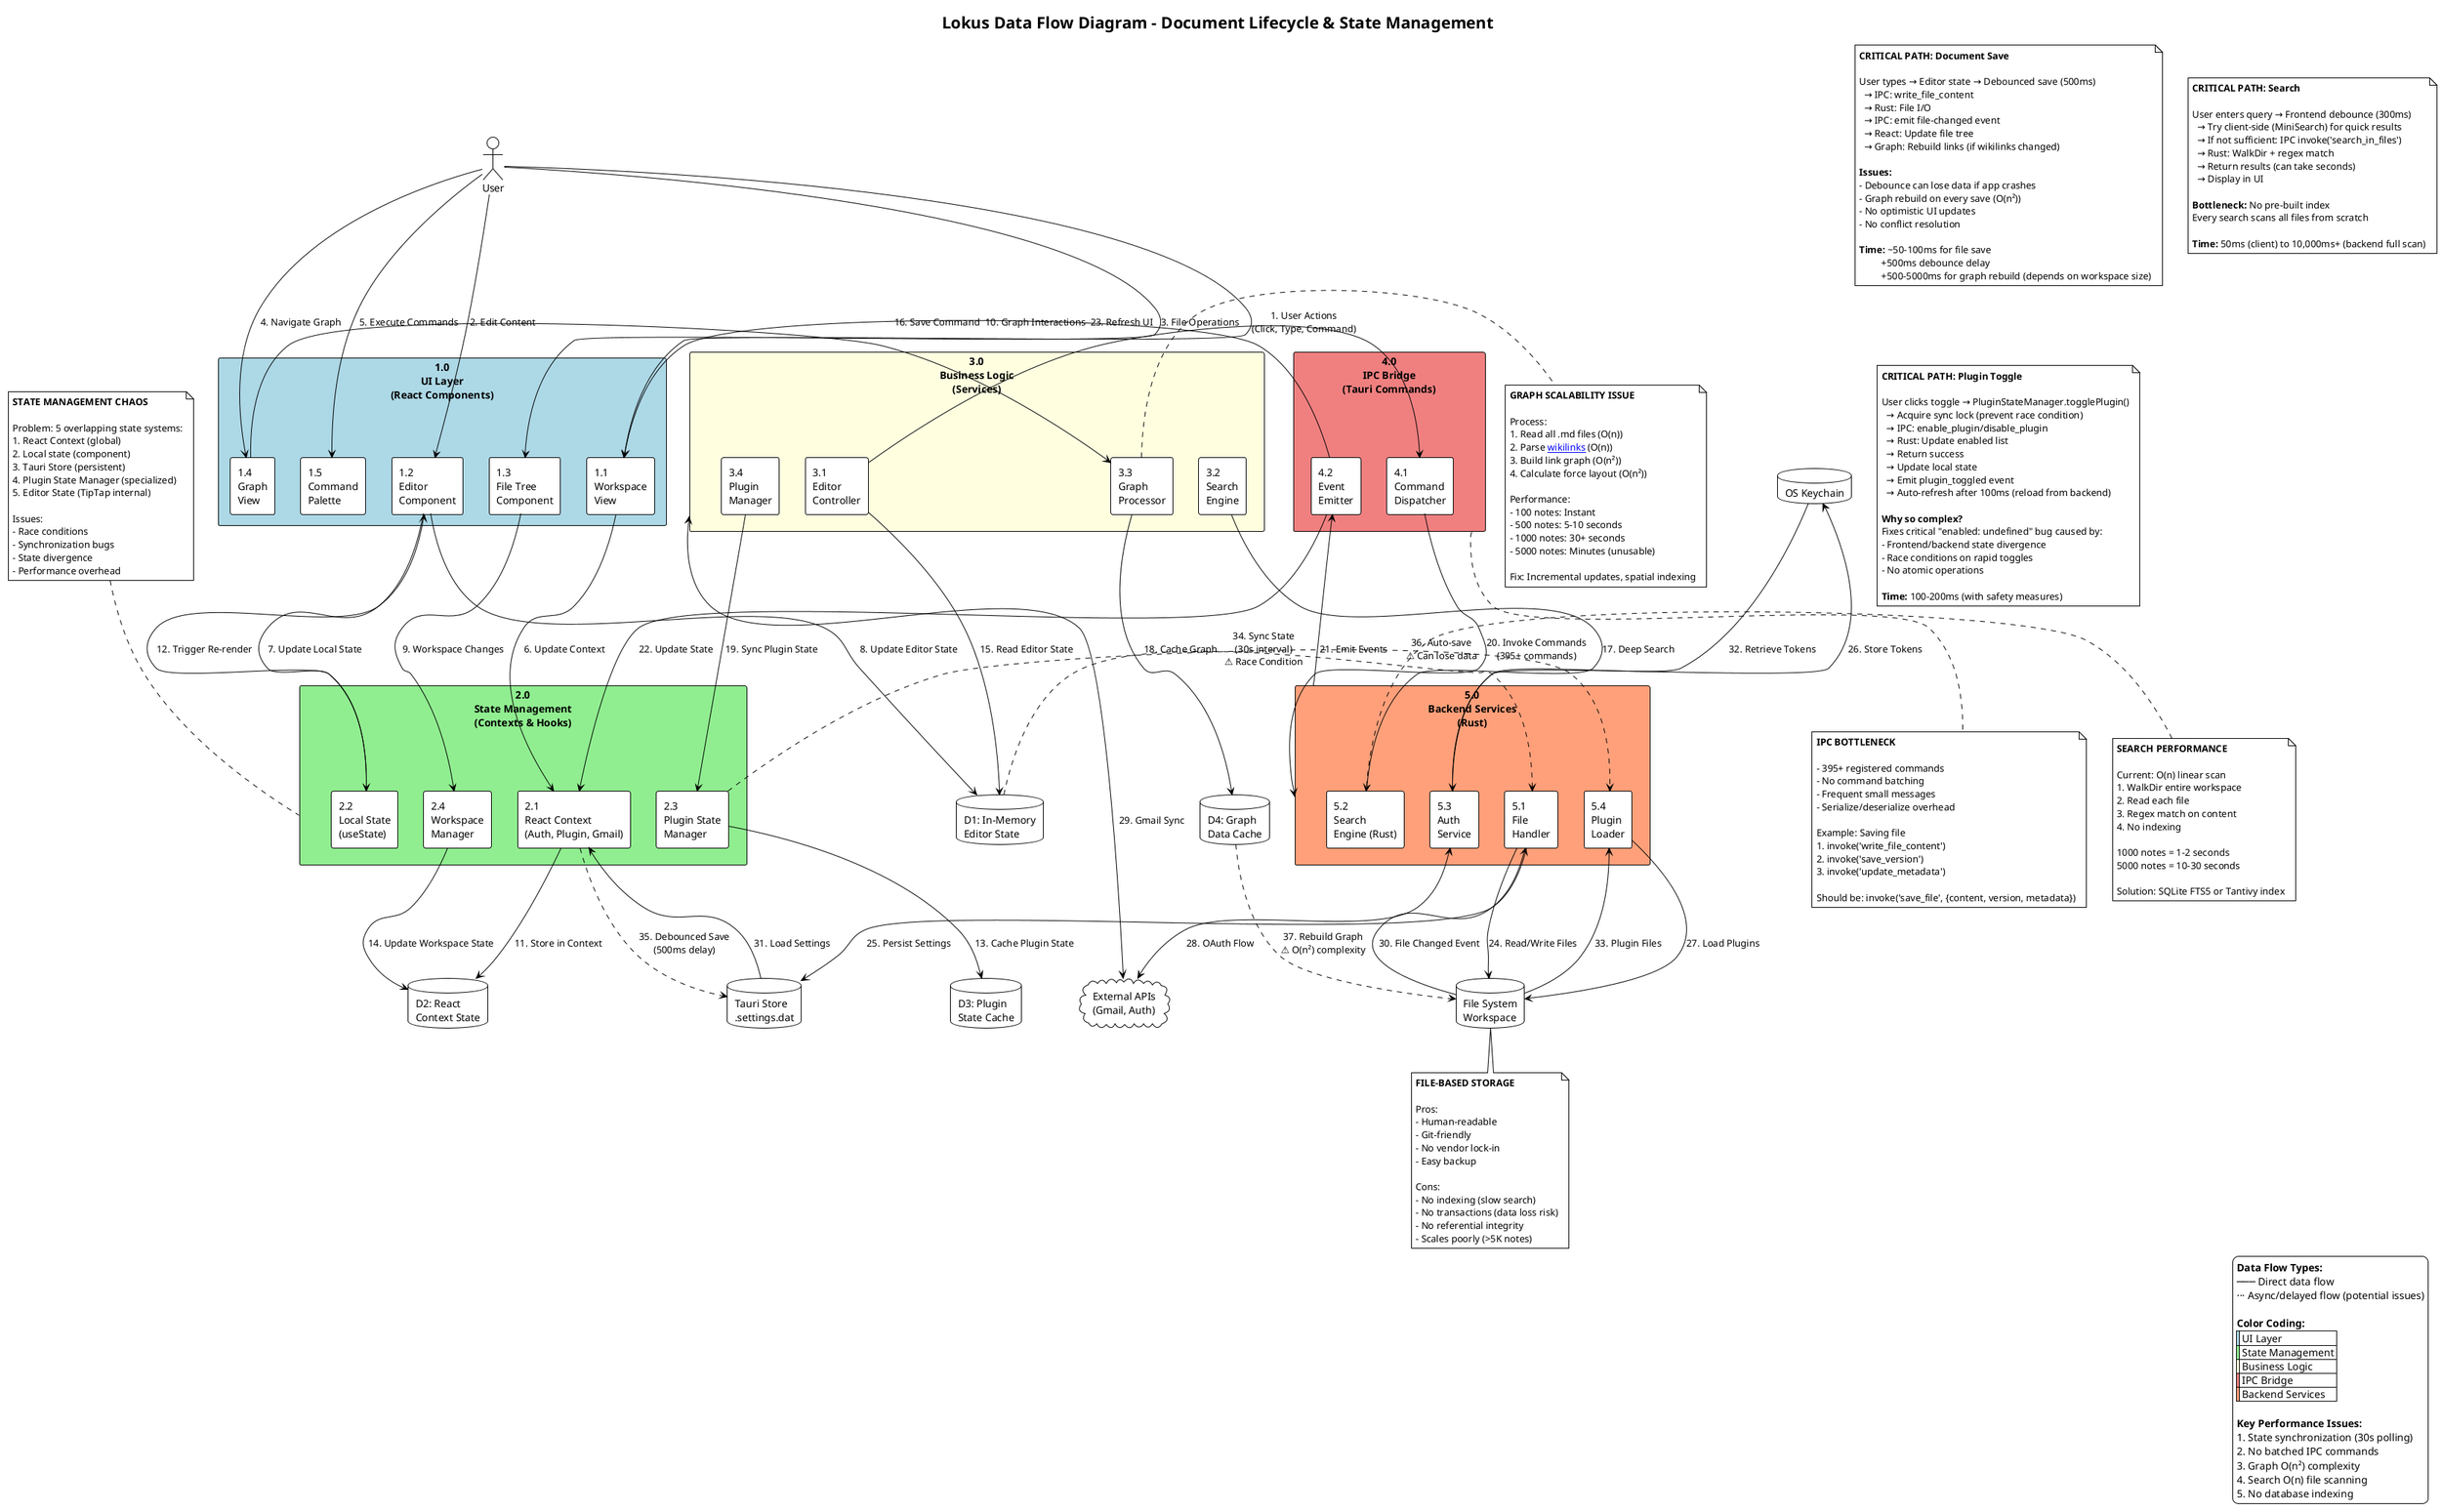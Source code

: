 @startuml Data Flow Diagram - Lokus
!theme plain

title Lokus Data Flow Diagram - Document Lifecycle & State Management

' ===== EXTERNAL ENTITIES =====
actor User as user
database "File System\nWorkspace" as fs
database "Tauri Store\n.settings.dat" as store
database "OS Keychain" as keychain
cloud "External APIs\n(Gmail, Auth)" as external

' ===== PROCESSES =====
rectangle "1.0\nUI Layer\n(React Components)" as ui #LightBlue {
    rectangle "1.1\nWorkspace\nView" as workspace
    rectangle "1.2\nEditor\nComponent" as editor
    rectangle "1.3\nFile Tree\nComponent" as filetree
    rectangle "1.4\nGraph\nView" as graph
    rectangle "1.5\nCommand\nPalette" as cmd
}

rectangle "2.0\nState Management\n(Contexts & Hooks)" as state #LightGreen {
    rectangle "2.1\nReact Context\n(Auth, Plugin, Gmail)" as context
    rectangle "2.2\nLocal State\n(useState)" as local
    rectangle "2.3\nPlugin State\nManager" as pluginstate
    rectangle "2.4\nWorkspace\nManager" as wsmanager
}

rectangle "3.0\nBusiness Logic\n(Services)" as logic #LightYellow {
    rectangle "3.1\nEditor\nController" as editorlogic
    rectangle "3.2\nSearch\nEngine" as search
    rectangle "3.3\nGraph\nProcessor" as graphproc
    rectangle "3.4\nPlugin\nManager" as pluginmgr
}

rectangle "4.0\nIPC Bridge\n(Tauri Commands)" as ipc #LightCoral {
    rectangle "4.1\nCommand\nDispatcher" as dispatcher
    rectangle "4.2\nEvent\nEmitter" as events
}

rectangle "5.0\nBackend Services\n(Rust)" as backend #LightSalmon {
    rectangle "5.1\nFile\nHandler" as filehandler
    rectangle "5.2\nSearch\nEngine (Rust)" as searchrust
    rectangle "5.3\nAuth\nService" as authrust
    rectangle "5.4\nPlugin\nLoader" as pluginrust
}

' ===== DATA STORES =====
database "D1: In-Memory\nEditor State" as d1
database "D2: React\nContext State" as d2
database "D3: Plugin\nState Cache" as d3
database "D4: Graph\nData Cache" as d4

' ===== DATA FLOWS =====

' User interactions
user --> workspace : 1. User Actions\n(Click, Type, Command)
user --> editor : 2. Edit Content
user --> filetree : 3. File Operations
user --> graph : 4. Navigate Graph
user --> cmd : 5. Execute Commands

' UI to State
workspace --> context : 6. Update Context
editor --> local : 7. Update Local State
editor --> d1 : 8. Update Editor State
filetree --> wsmanager : 9. Workspace Changes
graph --> graphproc : 10. Graph Interactions

' State Management Flows
context --> d2 : 11. Store in Context
local --> editor : 12. Trigger Re-render
pluginstate --> d3 : 13. Cache Plugin State
wsmanager --> d2 : 14. Update Workspace State

' Business Logic
editorlogic --> d1 : 15. Read Editor State
editorlogic --> dispatcher : 16. Save Command
search --> searchrust : 17. Deep Search
graphproc --> d4 : 18. Cache Graph
pluginmgr --> pluginstate : 19. Sync Plugin State

' IPC Layer
dispatcher --> backend : 20. Invoke Commands\n(395+ commands)
backend --> events : 21. Emit Events
events --> context : 22. Update State
events --> workspace : 23. Refresh UI

' Backend to Data
filehandler --> fs : 24. Read/Write Files
filehandler --> store : 25. Persist Settings
authrust --> keychain : 26. Store Tokens
pluginrust --> fs : 27. Load Plugins

' Backend to External
authrust <--> external : 28. OAuth Flow
logic <--> external : 29. Gmail Sync

' Feedback Loops
fs --> filehandler : 30. File Changed Event
store --> context : 31. Load Settings
keychain --> authrust : 32. Retrieve Tokens
fs --> pluginrust : 33. Plugin Files

' State Sync Issues (Problem Areas)
pluginstate ..> pluginrust : 34. Sync State\n(30s interval)\n⚠️ Race Condition
context ..> store : 35. Debounced Save\n(500ms delay)
d1 ..> filehandler : 36. Auto-save\n⚠️ Can lose data
d4 ..> fs : 37. Rebuild Graph\n⚠️ O(n²) complexity

note top of state
  **STATE MANAGEMENT CHAOS**

  Problem: 5 overlapping state systems:
  1. React Context (global)
  2. Local state (component)
  3. Tauri Store (persistent)
  4. Plugin State Manager (specialized)
  5. Editor State (TipTap internal)

  Issues:
  - Race conditions
  - Synchronization bugs
  - State divergence
  - Performance overhead
end note

note bottom of ipc
  **IPC BOTTLENECK**

  - 395+ registered commands
  - No command batching
  - Frequent small messages
  - Serialize/deserialize overhead

  Example: Saving file
  1. invoke('write_file_content')
  2. invoke('save_version')
  3. invoke('update_metadata')

  Should be: invoke('save_file', {content, version, metadata})
end note

note right of graphproc
  **GRAPH SCALABILITY ISSUE**

  Process:
  1. Read all .md files (O(n))
  2. Parse [[wikilinks]] (O(n))
  3. Build link graph (O(n²))
  4. Calculate force layout (O(n²))

  Performance:
  - 100 notes: Instant
  - 500 notes: 5-10 seconds
  - 1000 notes: 30+ seconds
  - 5000 notes: Minutes (unusable)

  Fix: Incremental updates, spatial indexing
end note

note left of searchrust
  **SEARCH PERFORMANCE**

  Current: O(n) linear scan
  1. WalkDir entire workspace
  2. Read each file
  3. Regex match on content
  4. No indexing

  1000 notes = 1-2 seconds
  5000 notes = 10-30 seconds

  Solution: SQLite FTS5 or Tantivy index
end note

note bottom of fs
  **FILE-BASED STORAGE**

  Pros:
  - Human-readable
  - Git-friendly
  - No vendor lock-in
  - Easy backup

  Cons:
  - No indexing (slow search)
  - No transactions (data loss risk)
  - No referential integrity
  - Scales poorly (>5K notes)
end note

' ===== LEGEND =====
legend right
  **Data Flow Types:**
  ─── Direct data flow
  ··· Async/delayed flow (potential issues)

  **Color Coding:**
  |<#LightBlue>| UI Layer |
  |<#LightGreen>| State Management |
  |<#LightYellow>| Business Logic |
  |<#LightCoral>| IPC Bridge |
  |<#LightSalmon>| Backend Services |

  **Key Performance Issues:**
  1. State synchronization (30s polling)
  2. No batched IPC commands
  3. Graph O(n²) complexity
  4. Search O(n) file scanning
  5. No database indexing
end legend

' ===== CRITICAL PATHS =====
note as N1
  **CRITICAL PATH: Document Save**

  User types → Editor state → Debounced save (500ms)
    → IPC: write_file_content
    → Rust: File I/O
    → IPC: emit file-changed event
    → React: Update file tree
    → Graph: Rebuild links (if wikilinks changed)

  **Issues:**
  - Debounce can lose data if app crashes
  - Graph rebuild on every save (O(n²))
  - No optimistic UI updates
  - No conflict resolution

  **Time:** ~50-100ms for file save
           +500ms debounce delay
           +500-5000ms for graph rebuild (depends on workspace size)
end note

note as N2
  **CRITICAL PATH: Search**

  User enters query → Frontend debounce (300ms)
    → Try client-side (MiniSearch) for quick results
    → If not sufficient: IPC invoke('search_in_files')
    → Rust: WalkDir + regex match
    → Return results (can take seconds)
    → Display in UI

  **Bottleneck:** No pre-built index
  Every search scans all files from scratch

  **Time:** 50ms (client) to 10,000ms+ (backend full scan)
end note

note as N3
  **CRITICAL PATH: Plugin Toggle**

  User clicks toggle → PluginStateManager.togglePlugin()
    → Acquire sync lock (prevent race condition)
    → IPC: enable_plugin/disable_plugin
    → Rust: Update enabled list
    → Return success
    → Update local state
    → Emit plugin_toggled event
    → Auto-refresh after 100ms (reload from backend)

  **Why so complex?**
  Fixes critical "enabled: undefined" bug caused by:
  - Frontend/backend state divergence
  - Race conditions on rapid toggles
  - No atomic operations

  **Time:** 100-200ms (with safety measures)
end note

@enduml

